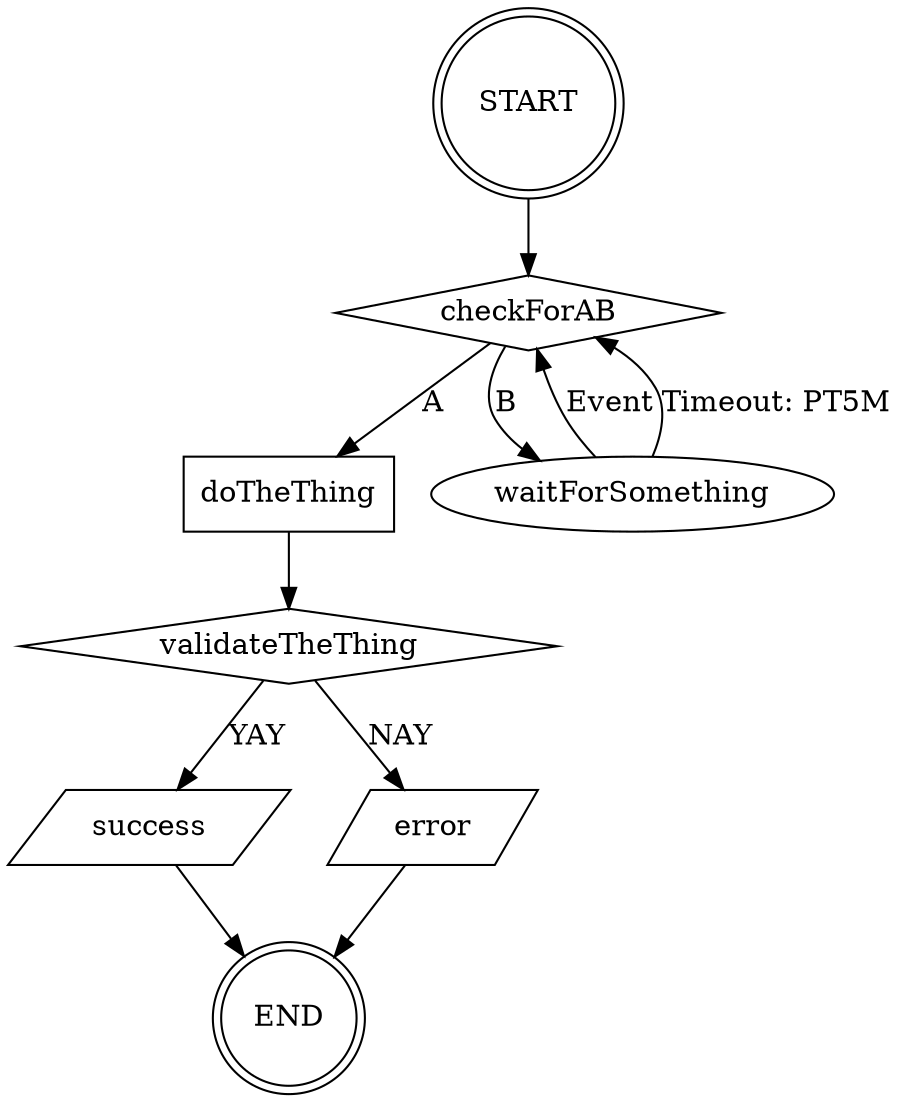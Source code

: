 digraph G {

  START [shape = doublecircle;];
  checkForAB [label = "checkForAB"; shape = diamond;];
  doTheThing [label = "doTheThing"; shape = rect;];
  validateTheThing [label = "validateTheThing"; shape = diamond;];
  waitForSomething [label = "waitForSomething"; shape = oval;];
  success [label = "success"; shape = parallelogram;];
  error [label = "error"; shape = parallelogram;];
  END [shape = doublecircle;];

  START -> checkForAB
  checkForAB -> doTheThing [ label = "A" ];
  checkForAB -> waitForSomething [ label = "B" ];
  doTheThing -> validateTheThing
  validateTheThing -> success [ label = "YAY" ];
  validateTheThing -> error [ label = "NAY" ];
  waitForSomething -> checkForAB [ label = "Event" ];
  waitForSomething -> checkForAB [ label = "Timeout: PT5M" ];
  success -> END;
  error -> END;
}
